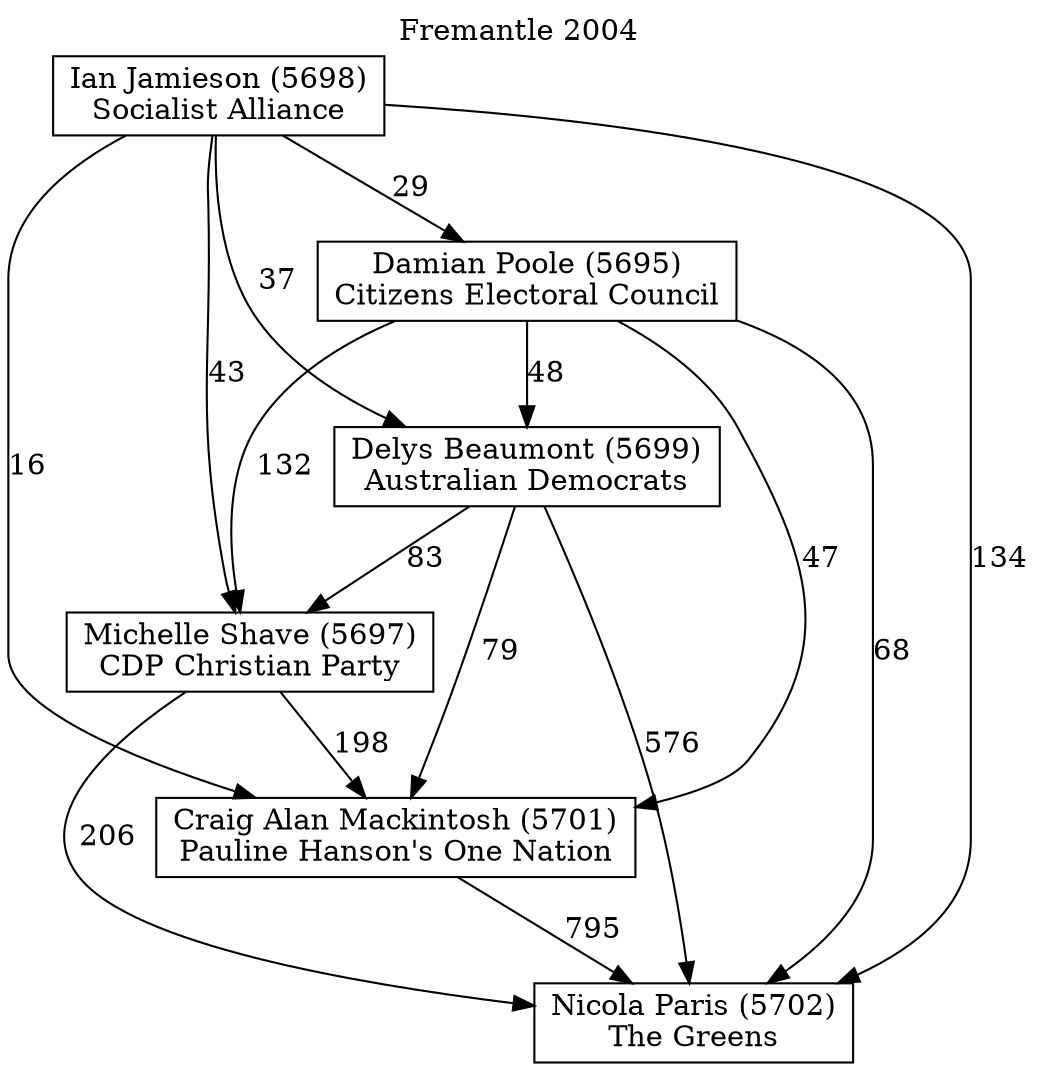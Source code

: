 // House preference flow
digraph "Nicola Paris (5702)_Fremantle_2004" {
	graph [label="Fremantle 2004" labelloc=t mclimit=10]
	node [shape=box]
	"Craig Alan Mackintosh (5701)" [label="Craig Alan Mackintosh (5701)
Pauline Hanson's One Nation"]
	"Damian Poole (5695)" [label="Damian Poole (5695)
Citizens Electoral Council"]
	"Delys Beaumont (5699)" [label="Delys Beaumont (5699)
Australian Democrats"]
	"Ian Jamieson (5698)" [label="Ian Jamieson (5698)
Socialist Alliance"]
	"Michelle Shave (5697)" [label="Michelle Shave (5697)
CDP Christian Party"]
	"Nicola Paris (5702)" [label="Nicola Paris (5702)
The Greens"]
	"Craig Alan Mackintosh (5701)" -> "Nicola Paris (5702)" [label=795]
	"Damian Poole (5695)" -> "Craig Alan Mackintosh (5701)" [label=47]
	"Damian Poole (5695)" -> "Delys Beaumont (5699)" [label=48]
	"Damian Poole (5695)" -> "Michelle Shave (5697)" [label=132]
	"Damian Poole (5695)" -> "Nicola Paris (5702)" [label=68]
	"Delys Beaumont (5699)" -> "Craig Alan Mackintosh (5701)" [label=79]
	"Delys Beaumont (5699)" -> "Michelle Shave (5697)" [label=83]
	"Delys Beaumont (5699)" -> "Nicola Paris (5702)" [label=576]
	"Ian Jamieson (5698)" -> "Craig Alan Mackintosh (5701)" [label=16]
	"Ian Jamieson (5698)" -> "Damian Poole (5695)" [label=29]
	"Ian Jamieson (5698)" -> "Delys Beaumont (5699)" [label=37]
	"Ian Jamieson (5698)" -> "Michelle Shave (5697)" [label=43]
	"Ian Jamieson (5698)" -> "Nicola Paris (5702)" [label=134]
	"Michelle Shave (5697)" -> "Craig Alan Mackintosh (5701)" [label=198]
	"Michelle Shave (5697)" -> "Nicola Paris (5702)" [label=206]
}
